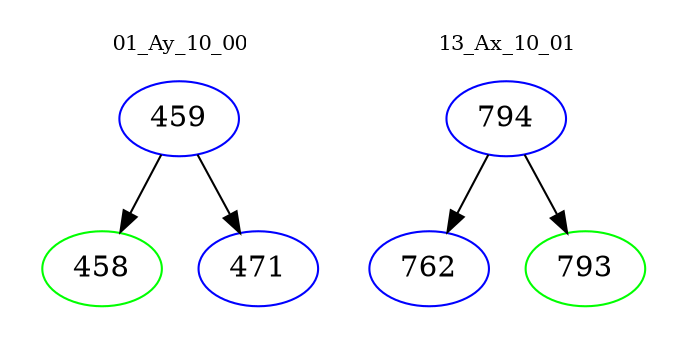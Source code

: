 digraph{
subgraph cluster_0 {
color = white
label = "01_Ay_10_00";
fontsize=10;
T0_459 [label="459", color="blue"]
T0_459 -> T0_458 [color="black"]
T0_458 [label="458", color="green"]
T0_459 -> T0_471 [color="black"]
T0_471 [label="471", color="blue"]
}
subgraph cluster_1 {
color = white
label = "13_Ax_10_01";
fontsize=10;
T1_794 [label="794", color="blue"]
T1_794 -> T1_762 [color="black"]
T1_762 [label="762", color="blue"]
T1_794 -> T1_793 [color="black"]
T1_793 [label="793", color="green"]
}
}
